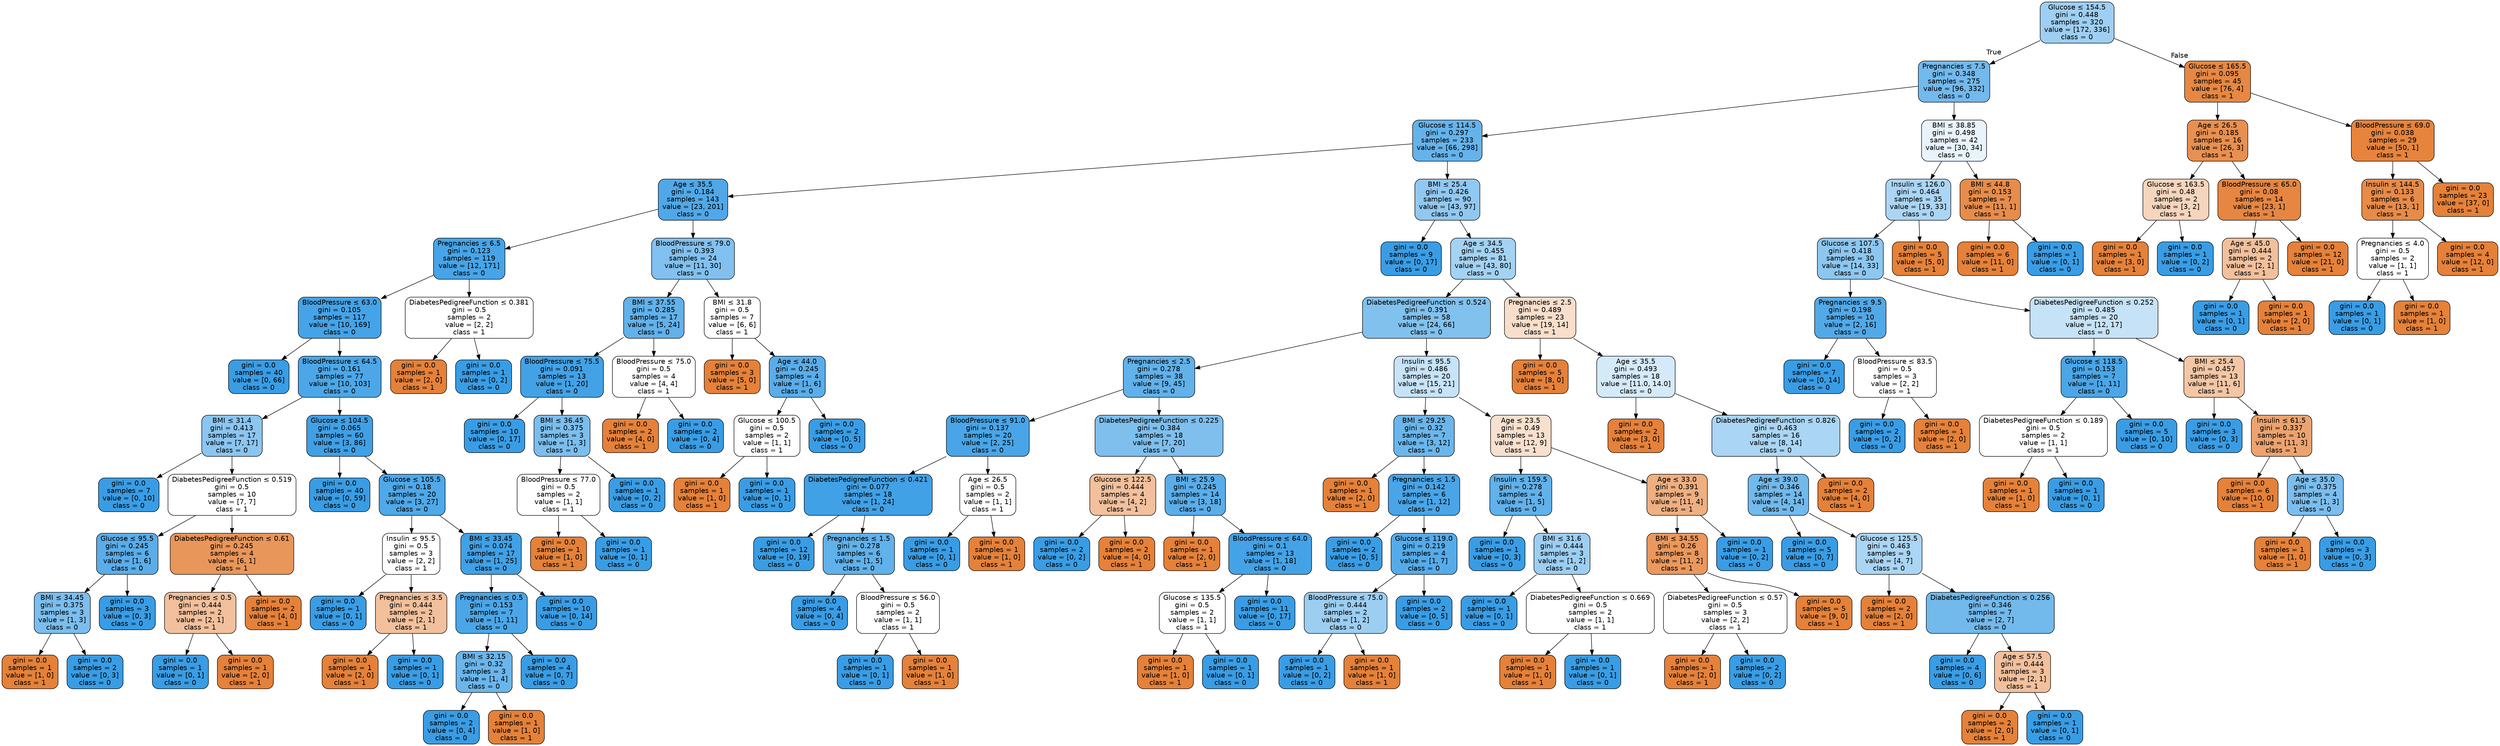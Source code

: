 digraph Tree {
node [shape=box, style="filled, rounded", color="black", fontname="helvetica"] ;
edge [fontname="helvetica"] ;
0 [label=<Glucose &le; 154.5<br/>gini = 0.448<br/>samples = 320<br/>value = [172, 336]<br/>class = 0>, fillcolor="#9ecff2"] ;
1 [label=<Pregnancies &le; 7.5<br/>gini = 0.348<br/>samples = 275<br/>value = [96, 332]<br/>class = 0>, fillcolor="#72b9ed"] ;
0 -> 1 [labeldistance=2.5, labelangle=45, headlabel="True"] ;
2 [label=<Glucose &le; 114.5<br/>gini = 0.297<br/>samples = 233<br/>value = [66, 298]<br/>class = 0>, fillcolor="#65b3eb"] ;
1 -> 2 ;
3 [label=<Age &le; 35.5<br/>gini = 0.184<br/>samples = 143<br/>value = [23, 201]<br/>class = 0>, fillcolor="#50a8e8"] ;
2 -> 3 ;
4 [label=<Pregnancies &le; 6.5<br/>gini = 0.123<br/>samples = 119<br/>value = [12, 171]<br/>class = 0>, fillcolor="#47a4e7"] ;
3 -> 4 ;
5 [label=<BloodPressure &le; 63.0<br/>gini = 0.105<br/>samples = 117<br/>value = [10, 169]<br/>class = 0>, fillcolor="#45a3e7"] ;
4 -> 5 ;
6 [label=<gini = 0.0<br/>samples = 40<br/>value = [0, 66]<br/>class = 0>, fillcolor="#399de5"] ;
5 -> 6 ;
7 [label=<BloodPressure &le; 64.5<br/>gini = 0.161<br/>samples = 77<br/>value = [10, 103]<br/>class = 0>, fillcolor="#4ca7e8"] ;
5 -> 7 ;
8 [label=<BMI &le; 31.4<br/>gini = 0.413<br/>samples = 17<br/>value = [7, 17]<br/>class = 0>, fillcolor="#8bc5f0"] ;
7 -> 8 ;
9 [label=<gini = 0.0<br/>samples = 7<br/>value = [0, 10]<br/>class = 0>, fillcolor="#399de5"] ;
8 -> 9 ;
10 [label=<DiabetesPedigreeFunction &le; 0.519<br/>gini = 0.5<br/>samples = 10<br/>value = [7, 7]<br/>class = 1>, fillcolor="#ffffff"] ;
8 -> 10 ;
11 [label=<Glucose &le; 95.5<br/>gini = 0.245<br/>samples = 6<br/>value = [1, 6]<br/>class = 0>, fillcolor="#5aade9"] ;
10 -> 11 ;
12 [label=<BMI &le; 34.45<br/>gini = 0.375<br/>samples = 3<br/>value = [1, 3]<br/>class = 0>, fillcolor="#7bbeee"] ;
11 -> 12 ;
13 [label=<gini = 0.0<br/>samples = 1<br/>value = [1, 0]<br/>class = 1>, fillcolor="#e58139"] ;
12 -> 13 ;
14 [label=<gini = 0.0<br/>samples = 2<br/>value = [0, 3]<br/>class = 0>, fillcolor="#399de5"] ;
12 -> 14 ;
15 [label=<gini = 0.0<br/>samples = 3<br/>value = [0, 3]<br/>class = 0>, fillcolor="#399de5"] ;
11 -> 15 ;
16 [label=<DiabetesPedigreeFunction &le; 0.61<br/>gini = 0.245<br/>samples = 4<br/>value = [6, 1]<br/>class = 1>, fillcolor="#e9965a"] ;
10 -> 16 ;
17 [label=<Pregnancies &le; 0.5<br/>gini = 0.444<br/>samples = 2<br/>value = [2, 1]<br/>class = 1>, fillcolor="#f2c09c"] ;
16 -> 17 ;
18 [label=<gini = 0.0<br/>samples = 1<br/>value = [0, 1]<br/>class = 0>, fillcolor="#399de5"] ;
17 -> 18 ;
19 [label=<gini = 0.0<br/>samples = 1<br/>value = [2, 0]<br/>class = 1>, fillcolor="#e58139"] ;
17 -> 19 ;
20 [label=<gini = 0.0<br/>samples = 2<br/>value = [4, 0]<br/>class = 1>, fillcolor="#e58139"] ;
16 -> 20 ;
21 [label=<Glucose &le; 104.5<br/>gini = 0.065<br/>samples = 60<br/>value = [3, 86]<br/>class = 0>, fillcolor="#40a0e6"] ;
7 -> 21 ;
22 [label=<gini = 0.0<br/>samples = 40<br/>value = [0, 59]<br/>class = 0>, fillcolor="#399de5"] ;
21 -> 22 ;
23 [label=<Glucose &le; 105.5<br/>gini = 0.18<br/>samples = 20<br/>value = [3, 27]<br/>class = 0>, fillcolor="#4fa8e8"] ;
21 -> 23 ;
24 [label=<Insulin &le; 95.5<br/>gini = 0.5<br/>samples = 3<br/>value = [2, 2]<br/>class = 1>, fillcolor="#ffffff"] ;
23 -> 24 ;
25 [label=<gini = 0.0<br/>samples = 1<br/>value = [0, 1]<br/>class = 0>, fillcolor="#399de5"] ;
24 -> 25 ;
26 [label=<Pregnancies &le; 3.5<br/>gini = 0.444<br/>samples = 2<br/>value = [2, 1]<br/>class = 1>, fillcolor="#f2c09c"] ;
24 -> 26 ;
27 [label=<gini = 0.0<br/>samples = 1<br/>value = [2, 0]<br/>class = 1>, fillcolor="#e58139"] ;
26 -> 27 ;
28 [label=<gini = 0.0<br/>samples = 1<br/>value = [0, 1]<br/>class = 0>, fillcolor="#399de5"] ;
26 -> 28 ;
29 [label=<BMI &le; 33.45<br/>gini = 0.074<br/>samples = 17<br/>value = [1, 25]<br/>class = 0>, fillcolor="#41a1e6"] ;
23 -> 29 ;
30 [label=<Pregnancies &le; 0.5<br/>gini = 0.153<br/>samples = 7<br/>value = [1, 11]<br/>class = 0>, fillcolor="#4ba6e7"] ;
29 -> 30 ;
31 [label=<BMI &le; 32.15<br/>gini = 0.32<br/>samples = 3<br/>value = [1, 4]<br/>class = 0>, fillcolor="#6ab6ec"] ;
30 -> 31 ;
32 [label=<gini = 0.0<br/>samples = 2<br/>value = [0, 4]<br/>class = 0>, fillcolor="#399de5"] ;
31 -> 32 ;
33 [label=<gini = 0.0<br/>samples = 1<br/>value = [1, 0]<br/>class = 1>, fillcolor="#e58139"] ;
31 -> 33 ;
34 [label=<gini = 0.0<br/>samples = 4<br/>value = [0, 7]<br/>class = 0>, fillcolor="#399de5"] ;
30 -> 34 ;
35 [label=<gini = 0.0<br/>samples = 10<br/>value = [0, 14]<br/>class = 0>, fillcolor="#399de5"] ;
29 -> 35 ;
36 [label=<DiabetesPedigreeFunction &le; 0.381<br/>gini = 0.5<br/>samples = 2<br/>value = [2, 2]<br/>class = 1>, fillcolor="#ffffff"] ;
4 -> 36 ;
37 [label=<gini = 0.0<br/>samples = 1<br/>value = [2, 0]<br/>class = 1>, fillcolor="#e58139"] ;
36 -> 37 ;
38 [label=<gini = 0.0<br/>samples = 1<br/>value = [0, 2]<br/>class = 0>, fillcolor="#399de5"] ;
36 -> 38 ;
39 [label=<BloodPressure &le; 79.0<br/>gini = 0.393<br/>samples = 24<br/>value = [11, 30]<br/>class = 0>, fillcolor="#82c1ef"] ;
3 -> 39 ;
40 [label=<BMI &le; 37.55<br/>gini = 0.285<br/>samples = 17<br/>value = [5, 24]<br/>class = 0>, fillcolor="#62b1ea"] ;
39 -> 40 ;
41 [label=<BloodPressure &le; 75.5<br/>gini = 0.091<br/>samples = 13<br/>value = [1, 20]<br/>class = 0>, fillcolor="#43a2e6"] ;
40 -> 41 ;
42 [label=<gini = 0.0<br/>samples = 10<br/>value = [0, 17]<br/>class = 0>, fillcolor="#399de5"] ;
41 -> 42 ;
43 [label=<BMI &le; 36.45<br/>gini = 0.375<br/>samples = 3<br/>value = [1, 3]<br/>class = 0>, fillcolor="#7bbeee"] ;
41 -> 43 ;
44 [label=<BloodPressure &le; 77.0<br/>gini = 0.5<br/>samples = 2<br/>value = [1, 1]<br/>class = 1>, fillcolor="#ffffff"] ;
43 -> 44 ;
45 [label=<gini = 0.0<br/>samples = 1<br/>value = [1, 0]<br/>class = 1>, fillcolor="#e58139"] ;
44 -> 45 ;
46 [label=<gini = 0.0<br/>samples = 1<br/>value = [0, 1]<br/>class = 0>, fillcolor="#399de5"] ;
44 -> 46 ;
47 [label=<gini = 0.0<br/>samples = 1<br/>value = [0, 2]<br/>class = 0>, fillcolor="#399de5"] ;
43 -> 47 ;
48 [label=<BloodPressure &le; 75.0<br/>gini = 0.5<br/>samples = 4<br/>value = [4, 4]<br/>class = 1>, fillcolor="#ffffff"] ;
40 -> 48 ;
49 [label=<gini = 0.0<br/>samples = 2<br/>value = [4, 0]<br/>class = 1>, fillcolor="#e58139"] ;
48 -> 49 ;
50 [label=<gini = 0.0<br/>samples = 2<br/>value = [0, 4]<br/>class = 0>, fillcolor="#399de5"] ;
48 -> 50 ;
51 [label=<BMI &le; 31.8<br/>gini = 0.5<br/>samples = 7<br/>value = [6, 6]<br/>class = 1>, fillcolor="#ffffff"] ;
39 -> 51 ;
52 [label=<gini = 0.0<br/>samples = 3<br/>value = [5, 0]<br/>class = 1>, fillcolor="#e58139"] ;
51 -> 52 ;
53 [label=<Age &le; 44.0<br/>gini = 0.245<br/>samples = 4<br/>value = [1, 6]<br/>class = 0>, fillcolor="#5aade9"] ;
51 -> 53 ;
54 [label=<Glucose &le; 100.5<br/>gini = 0.5<br/>samples = 2<br/>value = [1, 1]<br/>class = 1>, fillcolor="#ffffff"] ;
53 -> 54 ;
55 [label=<gini = 0.0<br/>samples = 1<br/>value = [1, 0]<br/>class = 1>, fillcolor="#e58139"] ;
54 -> 55 ;
56 [label=<gini = 0.0<br/>samples = 1<br/>value = [0, 1]<br/>class = 0>, fillcolor="#399de5"] ;
54 -> 56 ;
57 [label=<gini = 0.0<br/>samples = 2<br/>value = [0, 5]<br/>class = 0>, fillcolor="#399de5"] ;
53 -> 57 ;
58 [label=<BMI &le; 25.4<br/>gini = 0.426<br/>samples = 90<br/>value = [43, 97]<br/>class = 0>, fillcolor="#91c8f1"] ;
2 -> 58 ;
59 [label=<gini = 0.0<br/>samples = 9<br/>value = [0, 17]<br/>class = 0>, fillcolor="#399de5"] ;
58 -> 59 ;
60 [label=<Age &le; 34.5<br/>gini = 0.455<br/>samples = 81<br/>value = [43, 80]<br/>class = 0>, fillcolor="#a3d2f3"] ;
58 -> 60 ;
61 [label=<DiabetesPedigreeFunction &le; 0.524<br/>gini = 0.391<br/>samples = 58<br/>value = [24, 66]<br/>class = 0>, fillcolor="#81c1ee"] ;
60 -> 61 ;
62 [label=<Pregnancies &le; 2.5<br/>gini = 0.278<br/>samples = 38<br/>value = [9, 45]<br/>class = 0>, fillcolor="#61b1ea"] ;
61 -> 62 ;
63 [label=<BloodPressure &le; 91.0<br/>gini = 0.137<br/>samples = 20<br/>value = [2, 25]<br/>class = 0>, fillcolor="#49a5e7"] ;
62 -> 63 ;
64 [label=<DiabetesPedigreeFunction &le; 0.421<br/>gini = 0.077<br/>samples = 18<br/>value = [1, 24]<br/>class = 0>, fillcolor="#41a1e6"] ;
63 -> 64 ;
65 [label=<gini = 0.0<br/>samples = 12<br/>value = [0, 19]<br/>class = 0>, fillcolor="#399de5"] ;
64 -> 65 ;
66 [label=<Pregnancies &le; 1.5<br/>gini = 0.278<br/>samples = 6<br/>value = [1, 5]<br/>class = 0>, fillcolor="#61b1ea"] ;
64 -> 66 ;
67 [label=<gini = 0.0<br/>samples = 4<br/>value = [0, 4]<br/>class = 0>, fillcolor="#399de5"] ;
66 -> 67 ;
68 [label=<BloodPressure &le; 56.0<br/>gini = 0.5<br/>samples = 2<br/>value = [1, 1]<br/>class = 1>, fillcolor="#ffffff"] ;
66 -> 68 ;
69 [label=<gini = 0.0<br/>samples = 1<br/>value = [0, 1]<br/>class = 0>, fillcolor="#399de5"] ;
68 -> 69 ;
70 [label=<gini = 0.0<br/>samples = 1<br/>value = [1, 0]<br/>class = 1>, fillcolor="#e58139"] ;
68 -> 70 ;
71 [label=<Age &le; 26.5<br/>gini = 0.5<br/>samples = 2<br/>value = [1, 1]<br/>class = 1>, fillcolor="#ffffff"] ;
63 -> 71 ;
72 [label=<gini = 0.0<br/>samples = 1<br/>value = [0, 1]<br/>class = 0>, fillcolor="#399de5"] ;
71 -> 72 ;
73 [label=<gini = 0.0<br/>samples = 1<br/>value = [1, 0]<br/>class = 1>, fillcolor="#e58139"] ;
71 -> 73 ;
74 [label=<DiabetesPedigreeFunction &le; 0.225<br/>gini = 0.384<br/>samples = 18<br/>value = [7, 20]<br/>class = 0>, fillcolor="#7ebfee"] ;
62 -> 74 ;
75 [label=<Glucose &le; 122.5<br/>gini = 0.444<br/>samples = 4<br/>value = [4, 2]<br/>class = 1>, fillcolor="#f2c09c"] ;
74 -> 75 ;
76 [label=<gini = 0.0<br/>samples = 2<br/>value = [0, 2]<br/>class = 0>, fillcolor="#399de5"] ;
75 -> 76 ;
77 [label=<gini = 0.0<br/>samples = 2<br/>value = [4, 0]<br/>class = 1>, fillcolor="#e58139"] ;
75 -> 77 ;
78 [label=<BMI &le; 25.9<br/>gini = 0.245<br/>samples = 14<br/>value = [3, 18]<br/>class = 0>, fillcolor="#5aade9"] ;
74 -> 78 ;
79 [label=<gini = 0.0<br/>samples = 1<br/>value = [2, 0]<br/>class = 1>, fillcolor="#e58139"] ;
78 -> 79 ;
80 [label=<BloodPressure &le; 64.0<br/>gini = 0.1<br/>samples = 13<br/>value = [1, 18]<br/>class = 0>, fillcolor="#44a2e6"] ;
78 -> 80 ;
81 [label=<Glucose &le; 135.5<br/>gini = 0.5<br/>samples = 2<br/>value = [1, 1]<br/>class = 1>, fillcolor="#ffffff"] ;
80 -> 81 ;
82 [label=<gini = 0.0<br/>samples = 1<br/>value = [1, 0]<br/>class = 1>, fillcolor="#e58139"] ;
81 -> 82 ;
83 [label=<gini = 0.0<br/>samples = 1<br/>value = [0, 1]<br/>class = 0>, fillcolor="#399de5"] ;
81 -> 83 ;
84 [label=<gini = 0.0<br/>samples = 11<br/>value = [0, 17]<br/>class = 0>, fillcolor="#399de5"] ;
80 -> 84 ;
85 [label=<Insulin &le; 95.5<br/>gini = 0.486<br/>samples = 20<br/>value = [15, 21]<br/>class = 0>, fillcolor="#c6e3f8"] ;
61 -> 85 ;
86 [label=<BMI &le; 29.25<br/>gini = 0.32<br/>samples = 7<br/>value = [3, 12]<br/>class = 0>, fillcolor="#6ab6ec"] ;
85 -> 86 ;
87 [label=<gini = 0.0<br/>samples = 1<br/>value = [2, 0]<br/>class = 1>, fillcolor="#e58139"] ;
86 -> 87 ;
88 [label=<Pregnancies &le; 1.5<br/>gini = 0.142<br/>samples = 6<br/>value = [1, 12]<br/>class = 0>, fillcolor="#49a5e7"] ;
86 -> 88 ;
89 [label=<gini = 0.0<br/>samples = 2<br/>value = [0, 5]<br/>class = 0>, fillcolor="#399de5"] ;
88 -> 89 ;
90 [label=<Glucose &le; 119.0<br/>gini = 0.219<br/>samples = 4<br/>value = [1, 7]<br/>class = 0>, fillcolor="#55abe9"] ;
88 -> 90 ;
91 [label=<BloodPressure &le; 75.0<br/>gini = 0.444<br/>samples = 2<br/>value = [1, 2]<br/>class = 0>, fillcolor="#9ccef2"] ;
90 -> 91 ;
92 [label=<gini = 0.0<br/>samples = 1<br/>value = [0, 2]<br/>class = 0>, fillcolor="#399de5"] ;
91 -> 92 ;
93 [label=<gini = 0.0<br/>samples = 1<br/>value = [1, 0]<br/>class = 1>, fillcolor="#e58139"] ;
91 -> 93 ;
94 [label=<gini = 0.0<br/>samples = 2<br/>value = [0, 5]<br/>class = 0>, fillcolor="#399de5"] ;
90 -> 94 ;
95 [label=<Age &le; 23.5<br/>gini = 0.49<br/>samples = 13<br/>value = [12, 9]<br/>class = 1>, fillcolor="#f8e0ce"] ;
85 -> 95 ;
96 [label=<Insulin &le; 159.5<br/>gini = 0.278<br/>samples = 4<br/>value = [1, 5]<br/>class = 0>, fillcolor="#61b1ea"] ;
95 -> 96 ;
97 [label=<gini = 0.0<br/>samples = 1<br/>value = [0, 3]<br/>class = 0>, fillcolor="#399de5"] ;
96 -> 97 ;
98 [label=<BMI &le; 31.6<br/>gini = 0.444<br/>samples = 3<br/>value = [1, 2]<br/>class = 0>, fillcolor="#9ccef2"] ;
96 -> 98 ;
99 [label=<gini = 0.0<br/>samples = 1<br/>value = [0, 1]<br/>class = 0>, fillcolor="#399de5"] ;
98 -> 99 ;
100 [label=<DiabetesPedigreeFunction &le; 0.669<br/>gini = 0.5<br/>samples = 2<br/>value = [1, 1]<br/>class = 1>, fillcolor="#ffffff"] ;
98 -> 100 ;
101 [label=<gini = 0.0<br/>samples = 1<br/>value = [1, 0]<br/>class = 1>, fillcolor="#e58139"] ;
100 -> 101 ;
102 [label=<gini = 0.0<br/>samples = 1<br/>value = [0, 1]<br/>class = 0>, fillcolor="#399de5"] ;
100 -> 102 ;
103 [label=<Age &le; 33.0<br/>gini = 0.391<br/>samples = 9<br/>value = [11, 4]<br/>class = 1>, fillcolor="#eeaf81"] ;
95 -> 103 ;
104 [label=<BMI &le; 34.55<br/>gini = 0.26<br/>samples = 8<br/>value = [11, 2]<br/>class = 1>, fillcolor="#ea985d"] ;
103 -> 104 ;
105 [label=<DiabetesPedigreeFunction &le; 0.57<br/>gini = 0.5<br/>samples = 3<br/>value = [2, 2]<br/>class = 1>, fillcolor="#ffffff"] ;
104 -> 105 ;
106 [label=<gini = 0.0<br/>samples = 1<br/>value = [2, 0]<br/>class = 1>, fillcolor="#e58139"] ;
105 -> 106 ;
107 [label=<gini = 0.0<br/>samples = 2<br/>value = [0, 2]<br/>class = 0>, fillcolor="#399de5"] ;
105 -> 107 ;
108 [label=<gini = 0.0<br/>samples = 5<br/>value = [9, 0]<br/>class = 1>, fillcolor="#e58139"] ;
104 -> 108 ;
109 [label=<gini = 0.0<br/>samples = 1<br/>value = [0, 2]<br/>class = 0>, fillcolor="#399de5"] ;
103 -> 109 ;
110 [label=<Pregnancies &le; 2.5<br/>gini = 0.489<br/>samples = 23<br/>value = [19, 14]<br/>class = 1>, fillcolor="#f8decb"] ;
60 -> 110 ;
111 [label=<gini = 0.0<br/>samples = 5<br/>value = [8, 0]<br/>class = 1>, fillcolor="#e58139"] ;
110 -> 111 ;
112 [label=<Age &le; 35.5<br/>gini = 0.493<br/>samples = 18<br/>value = [11.0, 14.0]<br/>class = 0>, fillcolor="#d5eaf9"] ;
110 -> 112 ;
113 [label=<gini = 0.0<br/>samples = 2<br/>value = [3, 0]<br/>class = 1>, fillcolor="#e58139"] ;
112 -> 113 ;
114 [label=<DiabetesPedigreeFunction &le; 0.826<br/>gini = 0.463<br/>samples = 16<br/>value = [8, 14]<br/>class = 0>, fillcolor="#aad5f4"] ;
112 -> 114 ;
115 [label=<Age &le; 39.0<br/>gini = 0.346<br/>samples = 14<br/>value = [4, 14]<br/>class = 0>, fillcolor="#72b9ec"] ;
114 -> 115 ;
116 [label=<gini = 0.0<br/>samples = 5<br/>value = [0, 7]<br/>class = 0>, fillcolor="#399de5"] ;
115 -> 116 ;
117 [label=<Glucose &le; 125.5<br/>gini = 0.463<br/>samples = 9<br/>value = [4, 7]<br/>class = 0>, fillcolor="#aad5f4"] ;
115 -> 117 ;
118 [label=<gini = 0.0<br/>samples = 2<br/>value = [2, 0]<br/>class = 1>, fillcolor="#e58139"] ;
117 -> 118 ;
119 [label=<DiabetesPedigreeFunction &le; 0.256<br/>gini = 0.346<br/>samples = 7<br/>value = [2, 7]<br/>class = 0>, fillcolor="#72b9ec"] ;
117 -> 119 ;
120 [label=<gini = 0.0<br/>samples = 4<br/>value = [0, 6]<br/>class = 0>, fillcolor="#399de5"] ;
119 -> 120 ;
121 [label=<Age &le; 57.5<br/>gini = 0.444<br/>samples = 3<br/>value = [2, 1]<br/>class = 1>, fillcolor="#f2c09c"] ;
119 -> 121 ;
122 [label=<gini = 0.0<br/>samples = 2<br/>value = [2, 0]<br/>class = 1>, fillcolor="#e58139"] ;
121 -> 122 ;
123 [label=<gini = 0.0<br/>samples = 1<br/>value = [0, 1]<br/>class = 0>, fillcolor="#399de5"] ;
121 -> 123 ;
124 [label=<gini = 0.0<br/>samples = 2<br/>value = [4, 0]<br/>class = 1>, fillcolor="#e58139"] ;
114 -> 124 ;
125 [label=<BMI &le; 38.85<br/>gini = 0.498<br/>samples = 42<br/>value = [30, 34]<br/>class = 0>, fillcolor="#e8f3fc"] ;
1 -> 125 ;
126 [label=<Insulin &le; 126.0<br/>gini = 0.464<br/>samples = 35<br/>value = [19, 33]<br/>class = 0>, fillcolor="#abd5f4"] ;
125 -> 126 ;
127 [label=<Glucose &le; 107.5<br/>gini = 0.418<br/>samples = 30<br/>value = [14, 33]<br/>class = 0>, fillcolor="#8dc7f0"] ;
126 -> 127 ;
128 [label=<Pregnancies &le; 9.5<br/>gini = 0.198<br/>samples = 10<br/>value = [2, 16]<br/>class = 0>, fillcolor="#52a9e8"] ;
127 -> 128 ;
129 [label=<gini = 0.0<br/>samples = 7<br/>value = [0, 14]<br/>class = 0>, fillcolor="#399de5"] ;
128 -> 129 ;
130 [label=<BloodPressure &le; 83.5<br/>gini = 0.5<br/>samples = 3<br/>value = [2, 2]<br/>class = 1>, fillcolor="#ffffff"] ;
128 -> 130 ;
131 [label=<gini = 0.0<br/>samples = 2<br/>value = [0, 2]<br/>class = 0>, fillcolor="#399de5"] ;
130 -> 131 ;
132 [label=<gini = 0.0<br/>samples = 1<br/>value = [2, 0]<br/>class = 1>, fillcolor="#e58139"] ;
130 -> 132 ;
133 [label=<DiabetesPedigreeFunction &le; 0.252<br/>gini = 0.485<br/>samples = 20<br/>value = [12, 17]<br/>class = 0>, fillcolor="#c5e2f7"] ;
127 -> 133 ;
134 [label=<Glucose &le; 118.5<br/>gini = 0.153<br/>samples = 7<br/>value = [1, 11]<br/>class = 0>, fillcolor="#4ba6e7"] ;
133 -> 134 ;
135 [label=<DiabetesPedigreeFunction &le; 0.189<br/>gini = 0.5<br/>samples = 2<br/>value = [1, 1]<br/>class = 1>, fillcolor="#ffffff"] ;
134 -> 135 ;
136 [label=<gini = 0.0<br/>samples = 1<br/>value = [1, 0]<br/>class = 1>, fillcolor="#e58139"] ;
135 -> 136 ;
137 [label=<gini = 0.0<br/>samples = 1<br/>value = [0, 1]<br/>class = 0>, fillcolor="#399de5"] ;
135 -> 137 ;
138 [label=<gini = 0.0<br/>samples = 5<br/>value = [0, 10]<br/>class = 0>, fillcolor="#399de5"] ;
134 -> 138 ;
139 [label=<BMI &le; 25.4<br/>gini = 0.457<br/>samples = 13<br/>value = [11, 6]<br/>class = 1>, fillcolor="#f3c6a5"] ;
133 -> 139 ;
140 [label=<gini = 0.0<br/>samples = 3<br/>value = [0, 3]<br/>class = 0>, fillcolor="#399de5"] ;
139 -> 140 ;
141 [label=<Insulin &le; 61.5<br/>gini = 0.337<br/>samples = 10<br/>value = [11, 3]<br/>class = 1>, fillcolor="#eca36f"] ;
139 -> 141 ;
142 [label=<gini = 0.0<br/>samples = 6<br/>value = [10, 0]<br/>class = 1>, fillcolor="#e58139"] ;
141 -> 142 ;
143 [label=<Age &le; 35.0<br/>gini = 0.375<br/>samples = 4<br/>value = [1, 3]<br/>class = 0>, fillcolor="#7bbeee"] ;
141 -> 143 ;
144 [label=<gini = 0.0<br/>samples = 1<br/>value = [1, 0]<br/>class = 1>, fillcolor="#e58139"] ;
143 -> 144 ;
145 [label=<gini = 0.0<br/>samples = 3<br/>value = [0, 3]<br/>class = 0>, fillcolor="#399de5"] ;
143 -> 145 ;
146 [label=<gini = 0.0<br/>samples = 5<br/>value = [5, 0]<br/>class = 1>, fillcolor="#e58139"] ;
126 -> 146 ;
147 [label=<BMI &le; 44.8<br/>gini = 0.153<br/>samples = 7<br/>value = [11, 1]<br/>class = 1>, fillcolor="#e78c4b"] ;
125 -> 147 ;
148 [label=<gini = 0.0<br/>samples = 6<br/>value = [11, 0]<br/>class = 1>, fillcolor="#e58139"] ;
147 -> 148 ;
149 [label=<gini = 0.0<br/>samples = 1<br/>value = [0, 1]<br/>class = 0>, fillcolor="#399de5"] ;
147 -> 149 ;
150 [label=<Glucose &le; 165.5<br/>gini = 0.095<br/>samples = 45<br/>value = [76, 4]<br/>class = 1>, fillcolor="#e68843"] ;
0 -> 150 [labeldistance=2.5, labelangle=-45, headlabel="False"] ;
151 [label=<Age &le; 26.5<br/>gini = 0.185<br/>samples = 16<br/>value = [26, 3]<br/>class = 1>, fillcolor="#e89050"] ;
150 -> 151 ;
152 [label=<Glucose &le; 163.5<br/>gini = 0.48<br/>samples = 2<br/>value = [3, 2]<br/>class = 1>, fillcolor="#f6d5bd"] ;
151 -> 152 ;
153 [label=<gini = 0.0<br/>samples = 1<br/>value = [3, 0]<br/>class = 1>, fillcolor="#e58139"] ;
152 -> 153 ;
154 [label=<gini = 0.0<br/>samples = 1<br/>value = [0, 2]<br/>class = 0>, fillcolor="#399de5"] ;
152 -> 154 ;
155 [label=<BloodPressure &le; 65.0<br/>gini = 0.08<br/>samples = 14<br/>value = [23, 1]<br/>class = 1>, fillcolor="#e68642"] ;
151 -> 155 ;
156 [label=<Age &le; 45.0<br/>gini = 0.444<br/>samples = 2<br/>value = [2, 1]<br/>class = 1>, fillcolor="#f2c09c"] ;
155 -> 156 ;
157 [label=<gini = 0.0<br/>samples = 1<br/>value = [0, 1]<br/>class = 0>, fillcolor="#399de5"] ;
156 -> 157 ;
158 [label=<gini = 0.0<br/>samples = 1<br/>value = [2, 0]<br/>class = 1>, fillcolor="#e58139"] ;
156 -> 158 ;
159 [label=<gini = 0.0<br/>samples = 12<br/>value = [21, 0]<br/>class = 1>, fillcolor="#e58139"] ;
155 -> 159 ;
160 [label=<BloodPressure &le; 69.0<br/>gini = 0.038<br/>samples = 29<br/>value = [50, 1]<br/>class = 1>, fillcolor="#e6843d"] ;
150 -> 160 ;
161 [label=<Insulin &le; 144.5<br/>gini = 0.133<br/>samples = 6<br/>value = [13, 1]<br/>class = 1>, fillcolor="#e78b48"] ;
160 -> 161 ;
162 [label=<Pregnancies &le; 4.0<br/>gini = 0.5<br/>samples = 2<br/>value = [1, 1]<br/>class = 1>, fillcolor="#ffffff"] ;
161 -> 162 ;
163 [label=<gini = 0.0<br/>samples = 1<br/>value = [0, 1]<br/>class = 0>, fillcolor="#399de5"] ;
162 -> 163 ;
164 [label=<gini = 0.0<br/>samples = 1<br/>value = [1, 0]<br/>class = 1>, fillcolor="#e58139"] ;
162 -> 164 ;
165 [label=<gini = 0.0<br/>samples = 4<br/>value = [12, 0]<br/>class = 1>, fillcolor="#e58139"] ;
161 -> 165 ;
166 [label=<gini = 0.0<br/>samples = 23<br/>value = [37, 0]<br/>class = 1>, fillcolor="#e58139"] ;
160 -> 166 ;
}